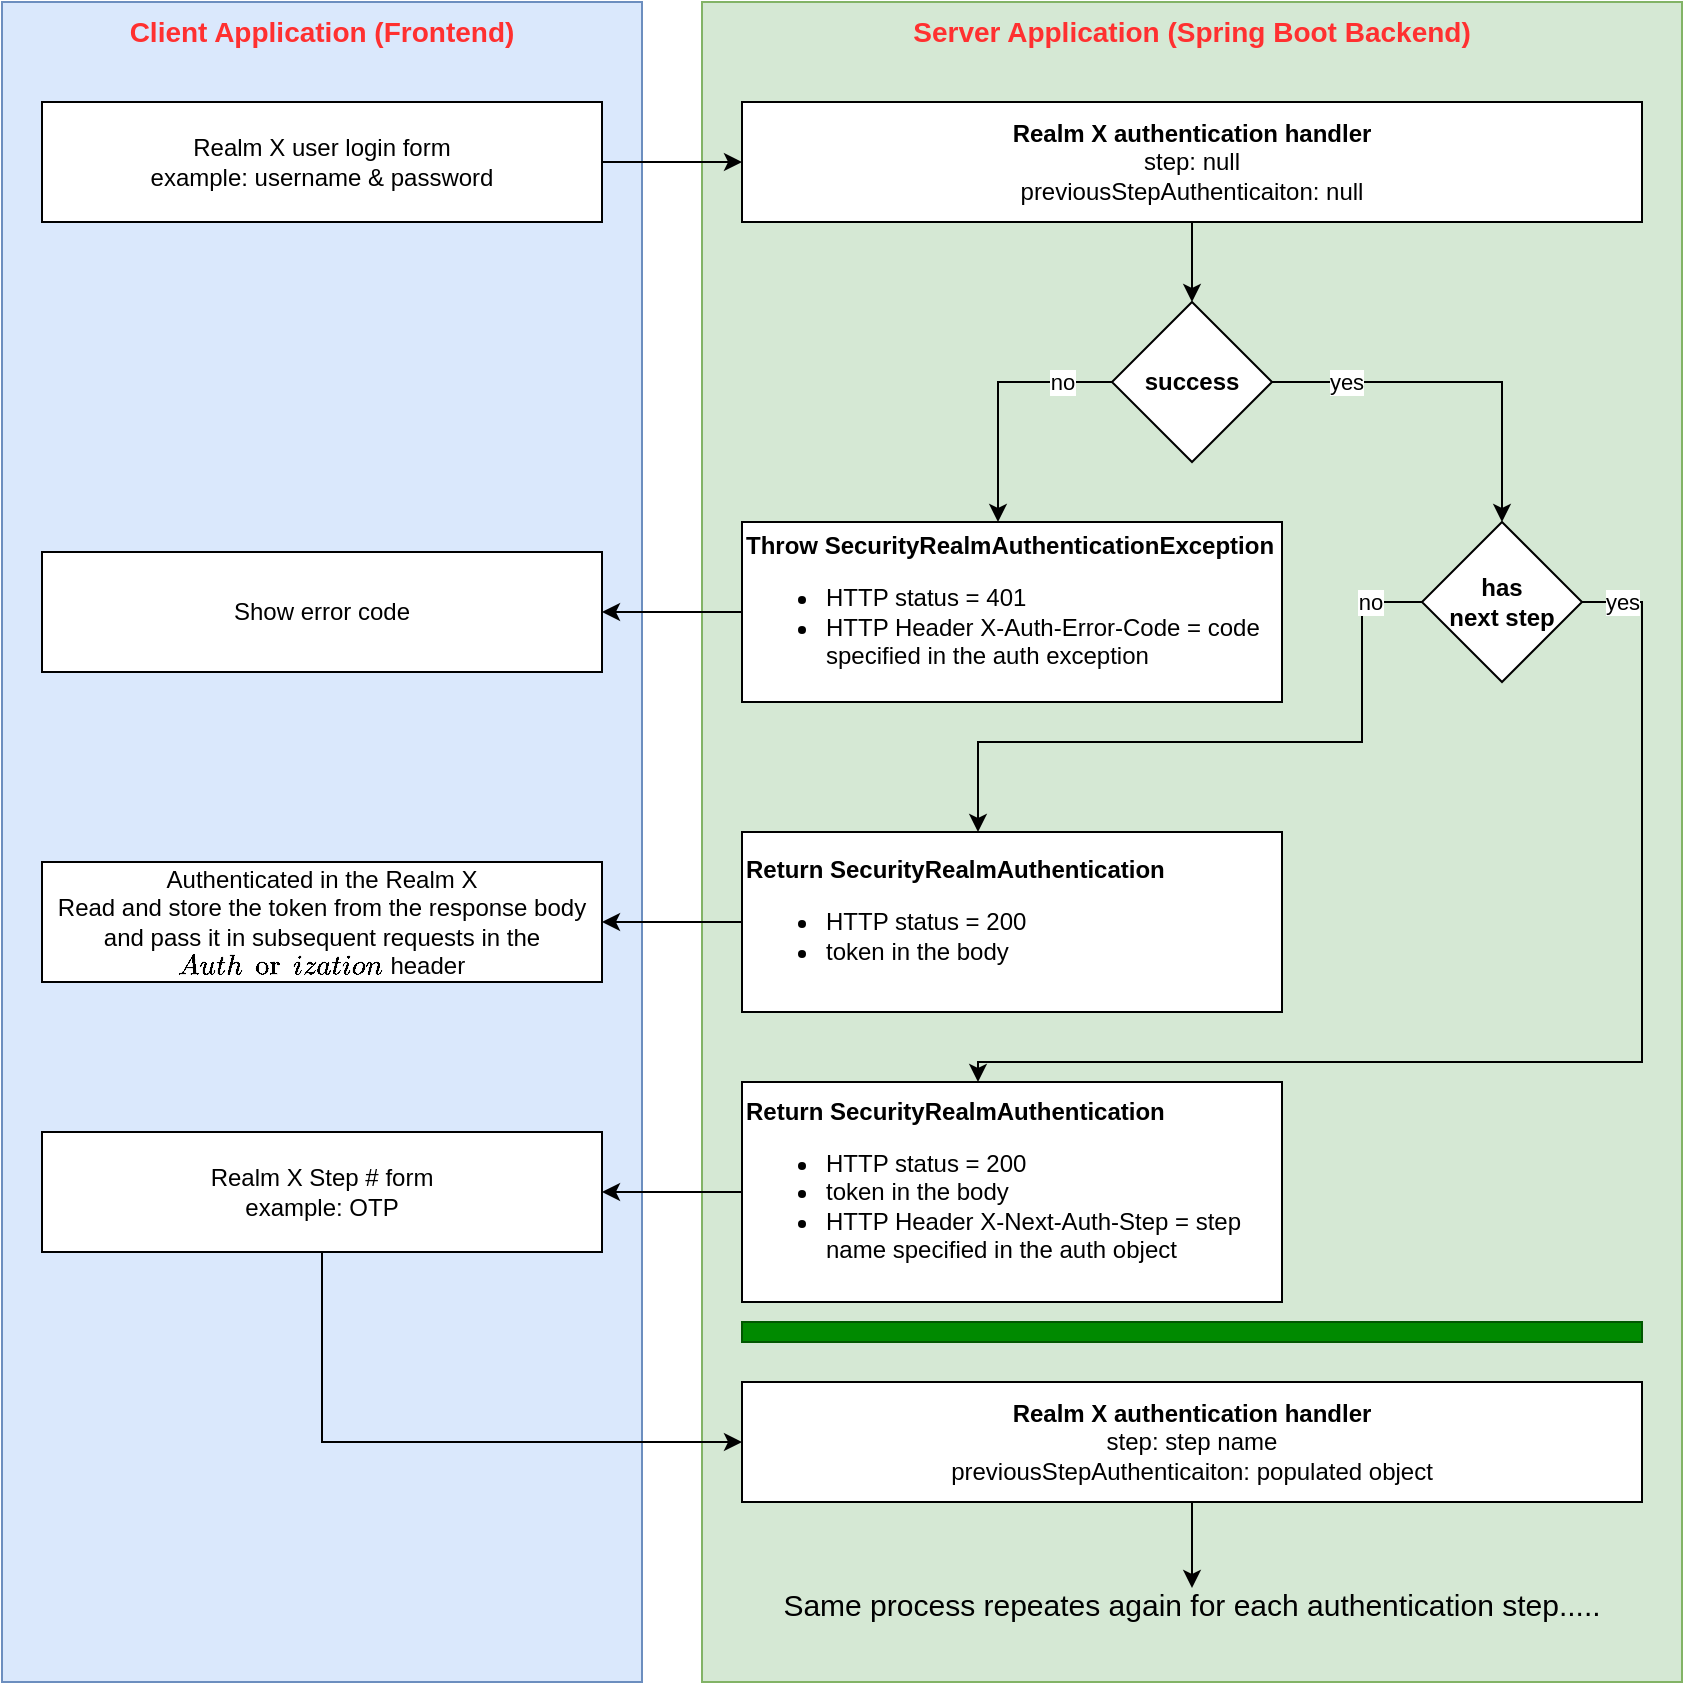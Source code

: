 <mxfile version="23.1.1" type="device">
  <diagram name="Page-1" id="zUXiU8H8uNjzVAxh3Bj8">
    <mxGraphModel dx="1434" dy="758" grid="1" gridSize="10" guides="1" tooltips="1" connect="1" arrows="1" fold="1" page="1" pageScale="1" pageWidth="850" pageHeight="1100" math="0" shadow="0">
      <root>
        <mxCell id="0" />
        <mxCell id="1" parent="0" />
        <mxCell id="BmOVwQYbSp206XlL6Oty-1" value="&lt;b&gt;&lt;font style=&quot;font-size: 14px;&quot; color=&quot;#ff3030&quot;&gt;Client Application (Frontend)&lt;/font&gt;&lt;/b&gt;" style="rounded=0;whiteSpace=wrap;html=1;verticalAlign=top;fillColor=#dae8fc;strokeColor=#6c8ebf;" parent="1" vertex="1">
          <mxGeometry y="40" width="320" height="840" as="geometry" />
        </mxCell>
        <mxCell id="BmOVwQYbSp206XlL6Oty-2" value="&lt;b&gt;&lt;font style=&quot;font-size: 14px;&quot; color=&quot;#ff3030&quot;&gt;Server Application (Spring Boot Backend)&lt;/font&gt;&lt;/b&gt;" style="rounded=0;whiteSpace=wrap;html=1;verticalAlign=top;fillColor=#d5e8d4;strokeColor=#82b366;" parent="1" vertex="1">
          <mxGeometry x="350" y="40" width="490" height="840" as="geometry" />
        </mxCell>
        <mxCell id="BmOVwQYbSp206XlL6Oty-5" style="edgeStyle=orthogonalEdgeStyle;rounded=0;orthogonalLoop=1;jettySize=auto;html=1;entryX=0;entryY=0.5;entryDx=0;entryDy=0;" parent="1" source="BmOVwQYbSp206XlL6Oty-3" target="BmOVwQYbSp206XlL6Oty-4" edge="1">
          <mxGeometry relative="1" as="geometry" />
        </mxCell>
        <mxCell id="BmOVwQYbSp206XlL6Oty-3" value="Realm X user login form&lt;br&gt;example: username &amp;amp; password" style="rounded=0;whiteSpace=wrap;html=1;" parent="1" vertex="1">
          <mxGeometry x="20" y="90" width="280" height="60" as="geometry" />
        </mxCell>
        <mxCell id="BmOVwQYbSp206XlL6Oty-30" style="edgeStyle=orthogonalEdgeStyle;rounded=0;orthogonalLoop=1;jettySize=auto;html=1;" parent="1" source="BmOVwQYbSp206XlL6Oty-4" target="BmOVwQYbSp206XlL6Oty-8" edge="1">
          <mxGeometry relative="1" as="geometry" />
        </mxCell>
        <mxCell id="BmOVwQYbSp206XlL6Oty-4" value="&lt;b&gt;Realm X&amp;nbsp;authentication handler&lt;br&gt;&lt;/b&gt;&lt;div style=&quot;&quot;&gt;&lt;span style=&quot;background-color: initial;&quot;&gt;step: null&lt;/span&gt;&lt;/div&gt;&lt;div style=&quot;&quot;&gt;&lt;span style=&quot;background-color: initial;&quot;&gt;previousStepAuthenticaiton: null&lt;/span&gt;&lt;/div&gt;" style="rounded=0;whiteSpace=wrap;html=1;" parent="1" vertex="1">
          <mxGeometry x="370" y="90" width="450" height="60" as="geometry" />
        </mxCell>
        <mxCell id="BmOVwQYbSp206XlL6Oty-6" value="Authenticated in the Realm X&lt;br&gt;Read and store the token from the response body and pass it in subsequent requests in the `Authorization` header" style="rounded=0;whiteSpace=wrap;html=1;" parent="1" vertex="1">
          <mxGeometry x="20" y="470" width="280" height="60" as="geometry" />
        </mxCell>
        <mxCell id="BmOVwQYbSp206XlL6Oty-12" style="edgeStyle=orthogonalEdgeStyle;rounded=0;orthogonalLoop=1;jettySize=auto;html=1;entryX=0.5;entryY=0;entryDx=0;entryDy=0;" parent="1" source="BmOVwQYbSp206XlL6Oty-8" target="BmOVwQYbSp206XlL6Oty-11" edge="1">
          <mxGeometry relative="1" as="geometry">
            <Array as="points">
              <mxPoint x="750" y="230" />
            </Array>
          </mxGeometry>
        </mxCell>
        <mxCell id="BmOVwQYbSp206XlL6Oty-22" value="yes" style="edgeLabel;html=1;align=center;verticalAlign=middle;resizable=0;points=[];" parent="BmOVwQYbSp206XlL6Oty-12" vertex="1" connectable="0">
          <mxGeometry x="-0.533" relative="1" as="geometry">
            <mxPoint x="-6" as="offset" />
          </mxGeometry>
        </mxCell>
        <mxCell id="BmOVwQYbSp206XlL6Oty-36" style="edgeStyle=orthogonalEdgeStyle;rounded=0;orthogonalLoop=1;jettySize=auto;html=1;" parent="1" source="BmOVwQYbSp206XlL6Oty-8" target="BmOVwQYbSp206XlL6Oty-13" edge="1">
          <mxGeometry relative="1" as="geometry">
            <Array as="points">
              <mxPoint x="498" y="230" />
            </Array>
          </mxGeometry>
        </mxCell>
        <mxCell id="BmOVwQYbSp206XlL6Oty-37" value="no" style="edgeLabel;html=1;align=center;verticalAlign=middle;resizable=0;points=[];" parent="BmOVwQYbSp206XlL6Oty-36" vertex="1" connectable="0">
          <mxGeometry x="-0.795" y="2" relative="1" as="geometry">
            <mxPoint x="-12" y="-2" as="offset" />
          </mxGeometry>
        </mxCell>
        <mxCell id="BmOVwQYbSp206XlL6Oty-8" value="success" style="rhombus;whiteSpace=wrap;html=1;fontStyle=1" parent="1" vertex="1">
          <mxGeometry x="555" y="190" width="80" height="80" as="geometry" />
        </mxCell>
        <mxCell id="BmOVwQYbSp206XlL6Oty-19" style="edgeStyle=orthogonalEdgeStyle;rounded=0;orthogonalLoop=1;jettySize=auto;html=1;" parent="1" source="BmOVwQYbSp206XlL6Oty-11" target="BmOVwQYbSp206XlL6Oty-15" edge="1">
          <mxGeometry relative="1" as="geometry">
            <Array as="points">
              <mxPoint x="680" y="340" />
              <mxPoint x="680" y="410" />
              <mxPoint x="488" y="410" />
            </Array>
          </mxGeometry>
        </mxCell>
        <mxCell id="BmOVwQYbSp206XlL6Oty-23" value="no" style="edgeLabel;html=1;align=center;verticalAlign=middle;resizable=0;points=[];" parent="BmOVwQYbSp206XlL6Oty-19" vertex="1" connectable="0">
          <mxGeometry x="-0.845" relative="1" as="geometry">
            <mxPoint as="offset" />
          </mxGeometry>
        </mxCell>
        <mxCell id="BmOVwQYbSp206XlL6Oty-20" style="edgeStyle=orthogonalEdgeStyle;rounded=0;orthogonalLoop=1;jettySize=auto;html=1;" parent="1" source="BmOVwQYbSp206XlL6Oty-11" target="BmOVwQYbSp206XlL6Oty-14" edge="1">
          <mxGeometry relative="1" as="geometry">
            <Array as="points">
              <mxPoint x="820" y="340" />
              <mxPoint x="820" y="570" />
              <mxPoint x="488" y="570" />
            </Array>
          </mxGeometry>
        </mxCell>
        <mxCell id="BmOVwQYbSp206XlL6Oty-25" value="yes" style="edgeLabel;html=1;align=center;verticalAlign=middle;resizable=0;points=[];" parent="BmOVwQYbSp206XlL6Oty-20" vertex="1" connectable="0">
          <mxGeometry x="-0.965" y="-1" relative="1" as="geometry">
            <mxPoint x="9" y="-1" as="offset" />
          </mxGeometry>
        </mxCell>
        <mxCell id="BmOVwQYbSp206XlL6Oty-11" value="has &lt;br&gt;next step" style="rhombus;whiteSpace=wrap;html=1;fontStyle=1" parent="1" vertex="1">
          <mxGeometry x="710" y="300" width="80" height="80" as="geometry" />
        </mxCell>
        <mxCell id="BmOVwQYbSp206XlL6Oty-27" style="edgeStyle=orthogonalEdgeStyle;rounded=0;orthogonalLoop=1;jettySize=auto;html=1;" parent="1" source="BmOVwQYbSp206XlL6Oty-13" target="BmOVwQYbSp206XlL6Oty-26" edge="1">
          <mxGeometry relative="1" as="geometry" />
        </mxCell>
        <mxCell id="BmOVwQYbSp206XlL6Oty-13" value="&lt;div&gt;&lt;b&gt;Throw&amp;nbsp;SecurityRealmAuthenticationException&lt;/b&gt;&lt;/div&gt;&lt;ul&gt;&lt;li&gt;HTTP status = 401&lt;/li&gt;&lt;li&gt;HTTP Header&amp;nbsp;X-Auth-Error-Code = code specified in the auth exception&lt;/li&gt;&lt;/ul&gt;" style="rounded=0;whiteSpace=wrap;html=1;align=left;" parent="1" vertex="1">
          <mxGeometry x="370" y="300" width="270" height="90" as="geometry" />
        </mxCell>
        <mxCell id="BmOVwQYbSp206XlL6Oty-29" style="edgeStyle=orthogonalEdgeStyle;rounded=0;orthogonalLoop=1;jettySize=auto;html=1;entryX=1;entryY=0.5;entryDx=0;entryDy=0;" parent="1" source="BmOVwQYbSp206XlL6Oty-14" target="BmOVwQYbSp206XlL6Oty-17" edge="1">
          <mxGeometry relative="1" as="geometry" />
        </mxCell>
        <mxCell id="BmOVwQYbSp206XlL6Oty-14" value="&lt;div&gt;&lt;b&gt;Return&amp;nbsp;SecurityRealmAuthentication&lt;/b&gt;&lt;/div&gt;&lt;ul&gt;&lt;li&gt;HTTP status = 200&lt;/li&gt;&lt;li style=&quot;border-color: var(--border-color);&quot;&gt;token in the body&lt;/li&gt;&lt;li&gt;HTTP Header X-Next-Auth-Step = step name specified in the auth object&lt;br&gt;&lt;/li&gt;&lt;/ul&gt;" style="rounded=0;whiteSpace=wrap;html=1;align=left;" parent="1" vertex="1">
          <mxGeometry x="370" y="580" width="270" height="110" as="geometry" />
        </mxCell>
        <mxCell id="BmOVwQYbSp206XlL6Oty-28" style="edgeStyle=orthogonalEdgeStyle;rounded=0;orthogonalLoop=1;jettySize=auto;html=1;" parent="1" source="BmOVwQYbSp206XlL6Oty-15" target="BmOVwQYbSp206XlL6Oty-6" edge="1">
          <mxGeometry relative="1" as="geometry" />
        </mxCell>
        <mxCell id="BmOVwQYbSp206XlL6Oty-15" value="&lt;div&gt;&lt;div style=&quot;border-color: var(--border-color);&quot;&gt;&lt;b style=&quot;border-color: var(--border-color);&quot;&gt;Return&amp;nbsp;SecurityRealmAuthentication&lt;/b&gt;&lt;/div&gt;&lt;ul style=&quot;border-color: var(--border-color);&quot;&gt;&lt;/ul&gt;&lt;/div&gt;&lt;ul&gt;&lt;li&gt;HTTP status = 200&lt;/li&gt;&lt;li&gt;token in the body&lt;/li&gt;&lt;/ul&gt;" style="rounded=0;whiteSpace=wrap;html=1;align=left;" parent="1" vertex="1">
          <mxGeometry x="370" y="455" width="270" height="90" as="geometry" />
        </mxCell>
        <mxCell id="BmOVwQYbSp206XlL6Oty-42" style="edgeStyle=orthogonalEdgeStyle;rounded=0;orthogonalLoop=1;jettySize=auto;html=1;entryX=0;entryY=0.5;entryDx=0;entryDy=0;" parent="1" source="BmOVwQYbSp206XlL6Oty-17" target="BmOVwQYbSp206XlL6Oty-35" edge="1">
          <mxGeometry relative="1" as="geometry">
            <Array as="points">
              <mxPoint x="160" y="760" />
            </Array>
          </mxGeometry>
        </mxCell>
        <mxCell id="BmOVwQYbSp206XlL6Oty-17" value="Realm X Step # form&lt;br&gt;example: OTP" style="rounded=0;whiteSpace=wrap;html=1;" parent="1" vertex="1">
          <mxGeometry x="20" y="605" width="280" height="60" as="geometry" />
        </mxCell>
        <mxCell id="BmOVwQYbSp206XlL6Oty-26" value="Show error code" style="rounded=0;whiteSpace=wrap;html=1;" parent="1" vertex="1">
          <mxGeometry x="20" y="315" width="280" height="60" as="geometry" />
        </mxCell>
        <mxCell id="BmOVwQYbSp206XlL6Oty-43" style="edgeStyle=orthogonalEdgeStyle;rounded=0;orthogonalLoop=1;jettySize=auto;html=1;" parent="1" source="BmOVwQYbSp206XlL6Oty-35" target="BmOVwQYbSp206XlL6Oty-41" edge="1">
          <mxGeometry relative="1" as="geometry" />
        </mxCell>
        <mxCell id="BmOVwQYbSp206XlL6Oty-35" value="&lt;b&gt;Realm X&amp;nbsp;authentication handler&lt;br style=&quot;border-color: var(--border-color);&quot;&gt;&lt;/b&gt;&lt;div style=&quot;border-color: var(--border-color);&quot;&gt;step: step name&lt;/div&gt;&lt;div style=&quot;border-color: var(--border-color);&quot;&gt;&lt;span style=&quot;border-color: var(--border-color); background-color: initial;&quot;&gt;previousStepAuthenticaiton: populated object&lt;/span&gt;&lt;/div&gt;" style="rounded=0;whiteSpace=wrap;html=1;" parent="1" vertex="1">
          <mxGeometry x="370" y="730" width="450" height="60" as="geometry" />
        </mxCell>
        <mxCell id="BmOVwQYbSp206XlL6Oty-39" value="" style="rounded=0;whiteSpace=wrap;html=1;fillColor=#008a00;fontColor=#ffffff;strokeColor=#005700;" parent="1" vertex="1">
          <mxGeometry x="370" y="700" width="450" height="10" as="geometry" />
        </mxCell>
        <mxCell id="BmOVwQYbSp206XlL6Oty-41" value="&lt;h1 style=&quot;font-size: 15px;&quot;&gt;&lt;span style=&quot;font-weight: normal;&quot;&gt;Same process repeates again for each authentication step.....&lt;/span&gt;&lt;/h1&gt;" style="text;html=1;strokeColor=none;fillColor=none;spacing=5;spacingTop=-20;whiteSpace=wrap;overflow=hidden;rounded=0;fontSize=15;fontStyle=0;align=center;" parent="1" vertex="1">
          <mxGeometry x="370" y="833" width="450" height="47" as="geometry" />
        </mxCell>
      </root>
    </mxGraphModel>
  </diagram>
</mxfile>
